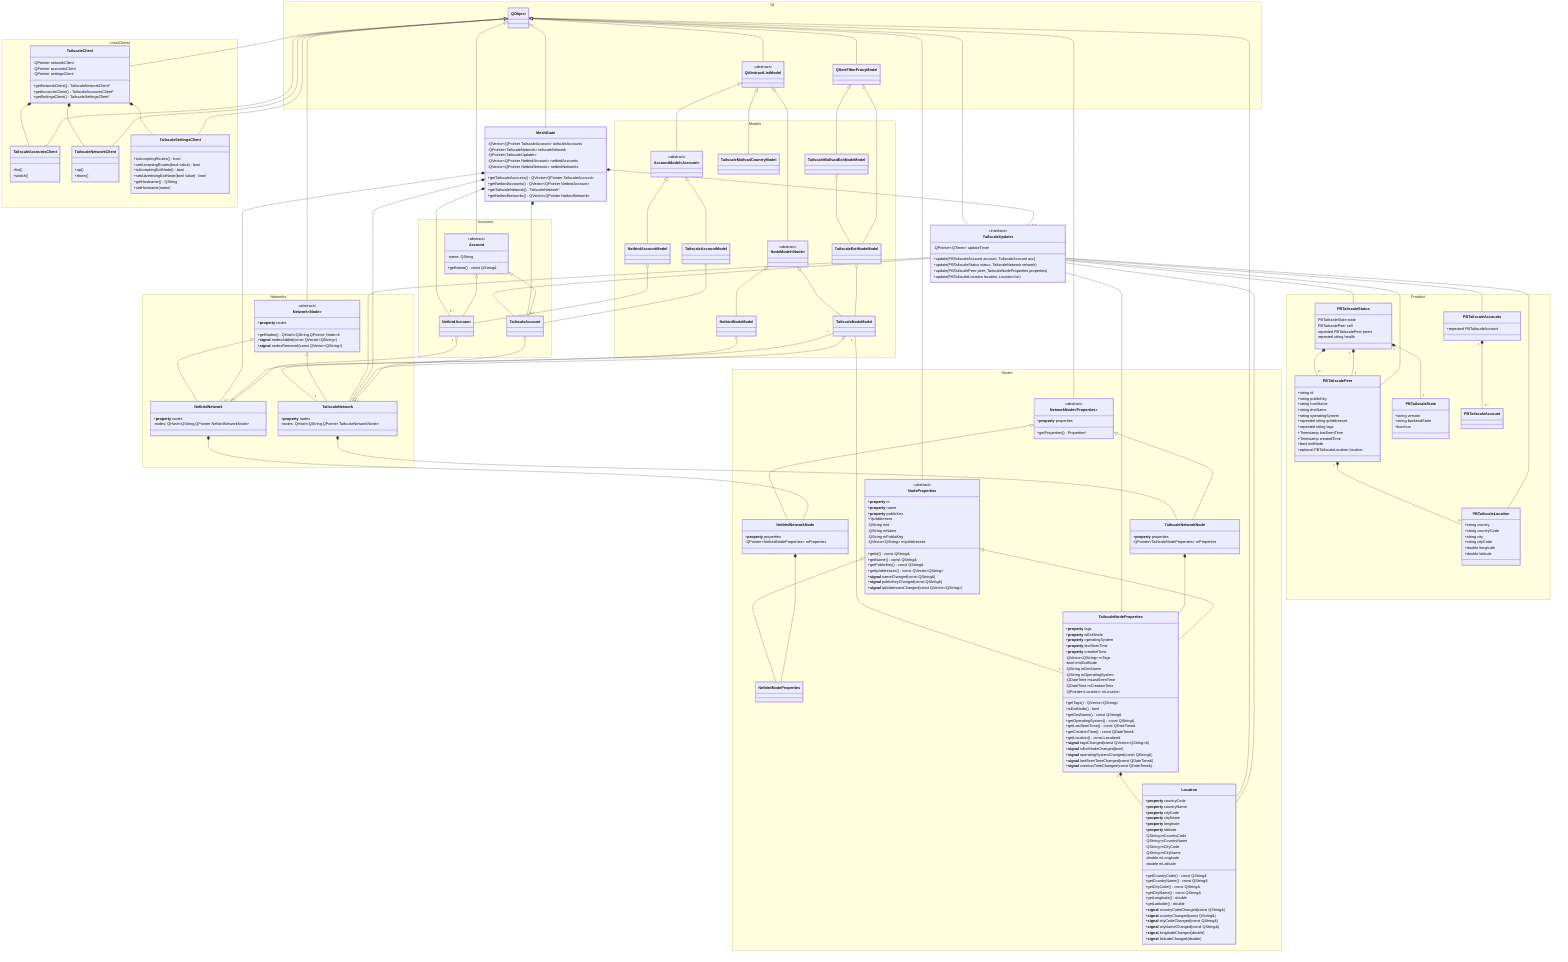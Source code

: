 classDiagram
    Account <|-- NetbirdAccount
    Account <|-- TailscaleAccount
    AccountModel~Account~ <|-- NetbirdAccountModel
    AccountModel~Account~ <|-- TailscaleAccountModel
    NetbirdAccount "1" o--o "0..1" NetbirdNetwork
    NetbirdAccountModel o-- NetbirdAccount
    NetbirdNetwork *-- NetbirdNetworkNode
    NetbirdNetworkNode *-- NetbirdNodeProperties
    NetbirdNodeModel o-- NetbirdNetwork
    NetworkNode~Properties~ <|-- NetbirdNetworkNode
    NetworkNode~Properties~ <|-- TailscaleNetworkNode
    NodeProperties <|-- NetbirdNodeProperties
    NodeProperties <|-- TailscaleNodeProperties
    QAbstractListModel <|-- AccountModel~Account~
    QAbstractListModel <|-- NodeModel~Node~
    QAbstractListModel <|-- TailscaleMullvadCountryModel
    QObject <|-- Account
    QObject <|-- MeshState
    QObject <|-- NetworkNode~Properties~
    QObject <|-- Network~Node~
    QObject <|-- NodeProperties
    QObject <|-- QAbstractListModel
    QObject <|-- QSortFilterProxyModel
    QObject <|-- TailscaleAccountsClient
    QObject <|-- TailscaleClient
    QObject <|-- TailscaleNetworkClient
    QObject <|-- TailscaleSettingsClient
    QSortFilterProxyModel <|-- TailscaleExitNodeModel
    QSortFilterProxyModel <|-- TailscaleMullvadExitNodeModel
    TailscaleAccount o--o TailscaleNetwork
    TailscaleAccountModel o-- TailscaleAccount
    TailscaleClient *-- TailscaleAccountsClient
    TailscaleClient *-- TailscaleNetworkClient
    TailscaleClient *-- TailscaleSettingsClient
    TailscaleExitNodeModel o-- TailscaleNodeModel
    TailscaleMullvadExitNodeModel o-- TailscaleExitNodeModel
    TailscaleNetwork *-- TailscaleNetworkNode
    TailscaleNetworkNode *-- TailscaleNodeProperties
    TailscaleNodeModel o-- TailscaleNetwork
    

    namespace Qt {
        class QObject {
        }
        class QAbstractListModel {
            <<abstract>>
        }
        class QSortFilterProxyModel {
        }
    }
    
    MeshState *-- "0..*" NetbirdAccount
    MeshState *-- "0..*" NetbirdNetwork
    MeshState *-- "0..*" TailscaleAccount
    MeshState *-- "0..1" TailscaleNetwork
    MeshState *-- "0..1" TailscaleUpdater
    class MeshState {
        -QVector~QPointer TailscaleAccount~ tailscaleAccounts
        -QPointer~TailscaleNetwork~ tailscaleNetwork
        -QPointer~TailscaleUpdater~
        -QVector~QPointer NetbirdAccount~ netbirdAccounts
        -QVector~QPointer NetbirdNetwork~ netbirdNetworks
        +getTailscaleAccounts() QVector~QPointer TailscaleAccount~
        +getNetbirdAccounts() QVector~QPointer NetbirdAccount~
        +getTailscaleNetwork() TailscaleNetwork&ast;
        +getNetbirdNetworks() QVector~QPointer NetbirdNetwork~
    }
    
    QObject <|-- TailscaleUpdater
    TailscaleUpdater -- TailscaleNetwork
    TailscaleUpdater -- TailscaleNodeProperties
    TailscaleUpdater -- Location
    TailscaleUpdater -- TailscaleAccount
    TailscaleUpdater -- PBTailscaleStatus
    TailscaleUpdater -- PBTailscalePeer
    TailscaleUpdater -- PBTailscaleLocation
    TailscaleUpdater -- PBTailscaleAccounts
    class TailscaleUpdater {
        <<interface>>
        -QPointer~QTimer~ updateTimer
        +update(PBTailscaleAccount account, TailscaleAccount acc)
        +update(PBTailscaleStatus status, TailscaleNetwork network)
        +update(PBTailscalePeer peer, TailscaleNodeProperties properties)
        +update(PBTailscaleLocation location, Location loc)
    }
    
    QObject <|-- Location
    TailscaleNodeProperties "1" *-- "1" Location
    namespace Nodes {
        class Location {
            +**property** countryCode
            +**property** countryName
            +**property** cityCode
            +**property** cityName
            +**property** longitude
            +**property** latitude
            -QString mCountryCode
            -QString mCountryName
            -QString mCityCode
            -QString mCityName
            -double mLongitude
            -double mLatitude
            +getCountryCode() const QString&
            +getCountryName() const QString&
            +getCityCode() const QString&
            +getCityName() const QString&
            +getLongitude() double
            +getLatitutde() double
            +**signal** countryCodeChanged(const QString&)
            +**signal** countryChanged(const QString&)
            +**signal** cityCodeChanged(const QString&)
            +**signal** cityNameChanged(const QString&)
            +**signal** longitudeChanged(double)
            +**signal** latitudeChanged(double)
        }
        class NodeProperties {
            <<abstract>>
            +**property** id
            +**property** name
            +**property** publicKey
            +**ipAddresses**
            -QString mId
            -QString mName
            -QString mPublicKey
            -QVector~QString~ mIpAddresses
            +getId() const QString&
            +getName() const QString&
            +getPublicKey() const QString&
            +getIpAddresses() const QVector~QString~
            +**signal** nameChanged(const QString&)
            +**signal** publicKeyChanged(const QString&)
            +**signal** ipAddressesChanged(const QVector~QString~)
        }
        class TailscaleNodeProperties {
          +**property** tags
          +**property** isExitNode
          +**property** operatingSystem
          +**property** lastSeenTime
          +**property** creationTime
          -QVector~QString~ mTags
          -bool mIsExitNode
          -QString mDnsName
          -QString mOperatingSystem
          -QDateTime mLastSeenTime
          -QDateTime mCreationTime
          -QPointer~Location~ mLocation
          +getTags() QVector~QString~
          +isExitNode() bool
          +getDnsName() const QString&
          +getOperatingSystem() const QString&
          +getLastSeenTime() const QDateTime&
          +getCreationTime() const QDateTime&
          +getLocation() const Location&
          +**signal** tagsChanged(const QVector~QString~&)
          +**signal** isExitNodeChanged(bool)
          +**signal** operatingSystemChanged(const QString&)
          +**signal** lastSeenTimeChanged(const QDateTime&)
          +**signal** creationTimeChanged(const QDateTime&)
        }
        class NetbirdNodeProperties~Properties~ {
        }
        class NetworkNode {
            <<abstract>>
            +**property** properties
            +getProperties() Properties&ast;
        }
        class TailscaleNetworkNode {
            +**property** properties
            -QPointer~TailscaleNodeProperties~ mProperties
        }
        class NetbirdNetworkNode {
            +**property** properties
            -QPointer~NetbirdNodeProperties~ mProperties
        }
    }

    Network~Node~ <|-- NetbirdNetwork
    Network~Node~ <|-- TailscaleNetwork
    namespace Networks {
        class Network~Node~  {
            <<abstract>>
            +**property** nodes
            +getNodes() QHash~QString,QPointer Node~&
            +**signal** nodesAdded(const QVector~QString~)
            +**signal** nodesRemoved(const QVector~QString~)
        }
        class TailscaleNetwork {
            +**property** nodes
            -nodes: QHash~QString,QPointer TailscaleNetworkNode~
        }
        class NetbirdNetwork {
            +**property** nodes
            -nodes: QHash~QString,QPointer NetbirdNetworkNode~
        }
    }

    namespace Accounts {
        class Account {
            <<abstract>>
            -name: QString
            +getName() const QString&
        }
        class TailscaleAccount {
        }
        class NetbirdAccount {
        }
    }
        
    namespace LocalClients {
        class TailscaleClient {
            -QPointer<TailscaleNetworkClient> networkClient
            -QPointer<TailscaleAccountsClient> accountsClient
            -QPointer<TailscaleSettingsClient> settingsClient
            +getNetworkClient() TailscaleNetworkClient&ast;
            +getAccountsClient() TailscaleAccountsClient&ast;
            +getSettingsClient() TailscaleSettingsClient&ast;
        }
        class TailscaleNetworkClient {
            +up()
            +down()
        }
        class TailscaleAccountsClient {
            +list()
            +switch()
        }
        class TailscaleSettingsClient {
            +isAcceptingRoutes() bool
            +setAcceptingRoutes(bool value) bool
            +isAcceptingExitNode() bool
            +setAdvertisingExitNode(bool value) bool
            +getHostname() QString
            +setHostname(name)
        }
    }

    NodeModel~Node~ <|-- NetbirdNodeModel
    NodeModel~Node~ <|-- TailscaleNodeModel
    TailscaleNodeModel "1" -- "1" TailscaleNetwork
    TailscaleNodeModel "1" -- "1..*" TailscaleNodeProperties
    namespace Models {
        class NodeModel~Node~ {
            <<abstract>>
        }
        class TailscaleNodeModel {
        }
        class NetbirdNodeModel {
        }
        class TailscaleExitNodeModel {
        }
        class TailscaleMullvadExitNodeModel {
        }
        class AccountModel~Account~ {
            <<abstract>>
        }
        class TailscaleAccountModel {
        }
        class NetbirdAccountModel {
        }
        class TailscaleMullvadCountryModel {
        }
    }
    
    PBTailscaleStatus "1" *-- "1" PBTailscalePeer
    PBTailscaleStatus "1" *-- "0..*" PBTailscalePeer
    PBTailscaleStatus "1" *-- "1" PBTailscaleState
    PBTailscalePeer "1" *-- "0..1" PBTailscaleLocation
    PBTailscaleAccounts "1" *-- "0..*" PBTailscaleAccount
    namespace Protobuf {
        class PBTailscaleStatus {
            PBTailscaleState state
            PBTailscalePeer self
            repeated PBTailscalePeer peers
            repeated string health
        }
        class PBTailscalePeer {
            +string id
            +string publicKey
            +string hostName
            +string dnsName
            +string operatingSystem
            +repeated string ipAddresses
            +repeated string tags
            +Timestamp lastSeenTime
            +Timestamp createdTime
            +bool exitNode
            +optional PBTailscaleLocation location
        }
        class PBTailscaleLocation {
            +string country
            +string countryCode
            +string city
            +string cityCode
            +double longitude
            +double latitude
        }
        class PBTailscaleState {
            +string version
            +string backendState
            +bool tun
        }
        class PBTailscaleAccounts {
            +repeated PBTailscaleAccount
        }
        class PBTailscaleAccount {
        }
    }
